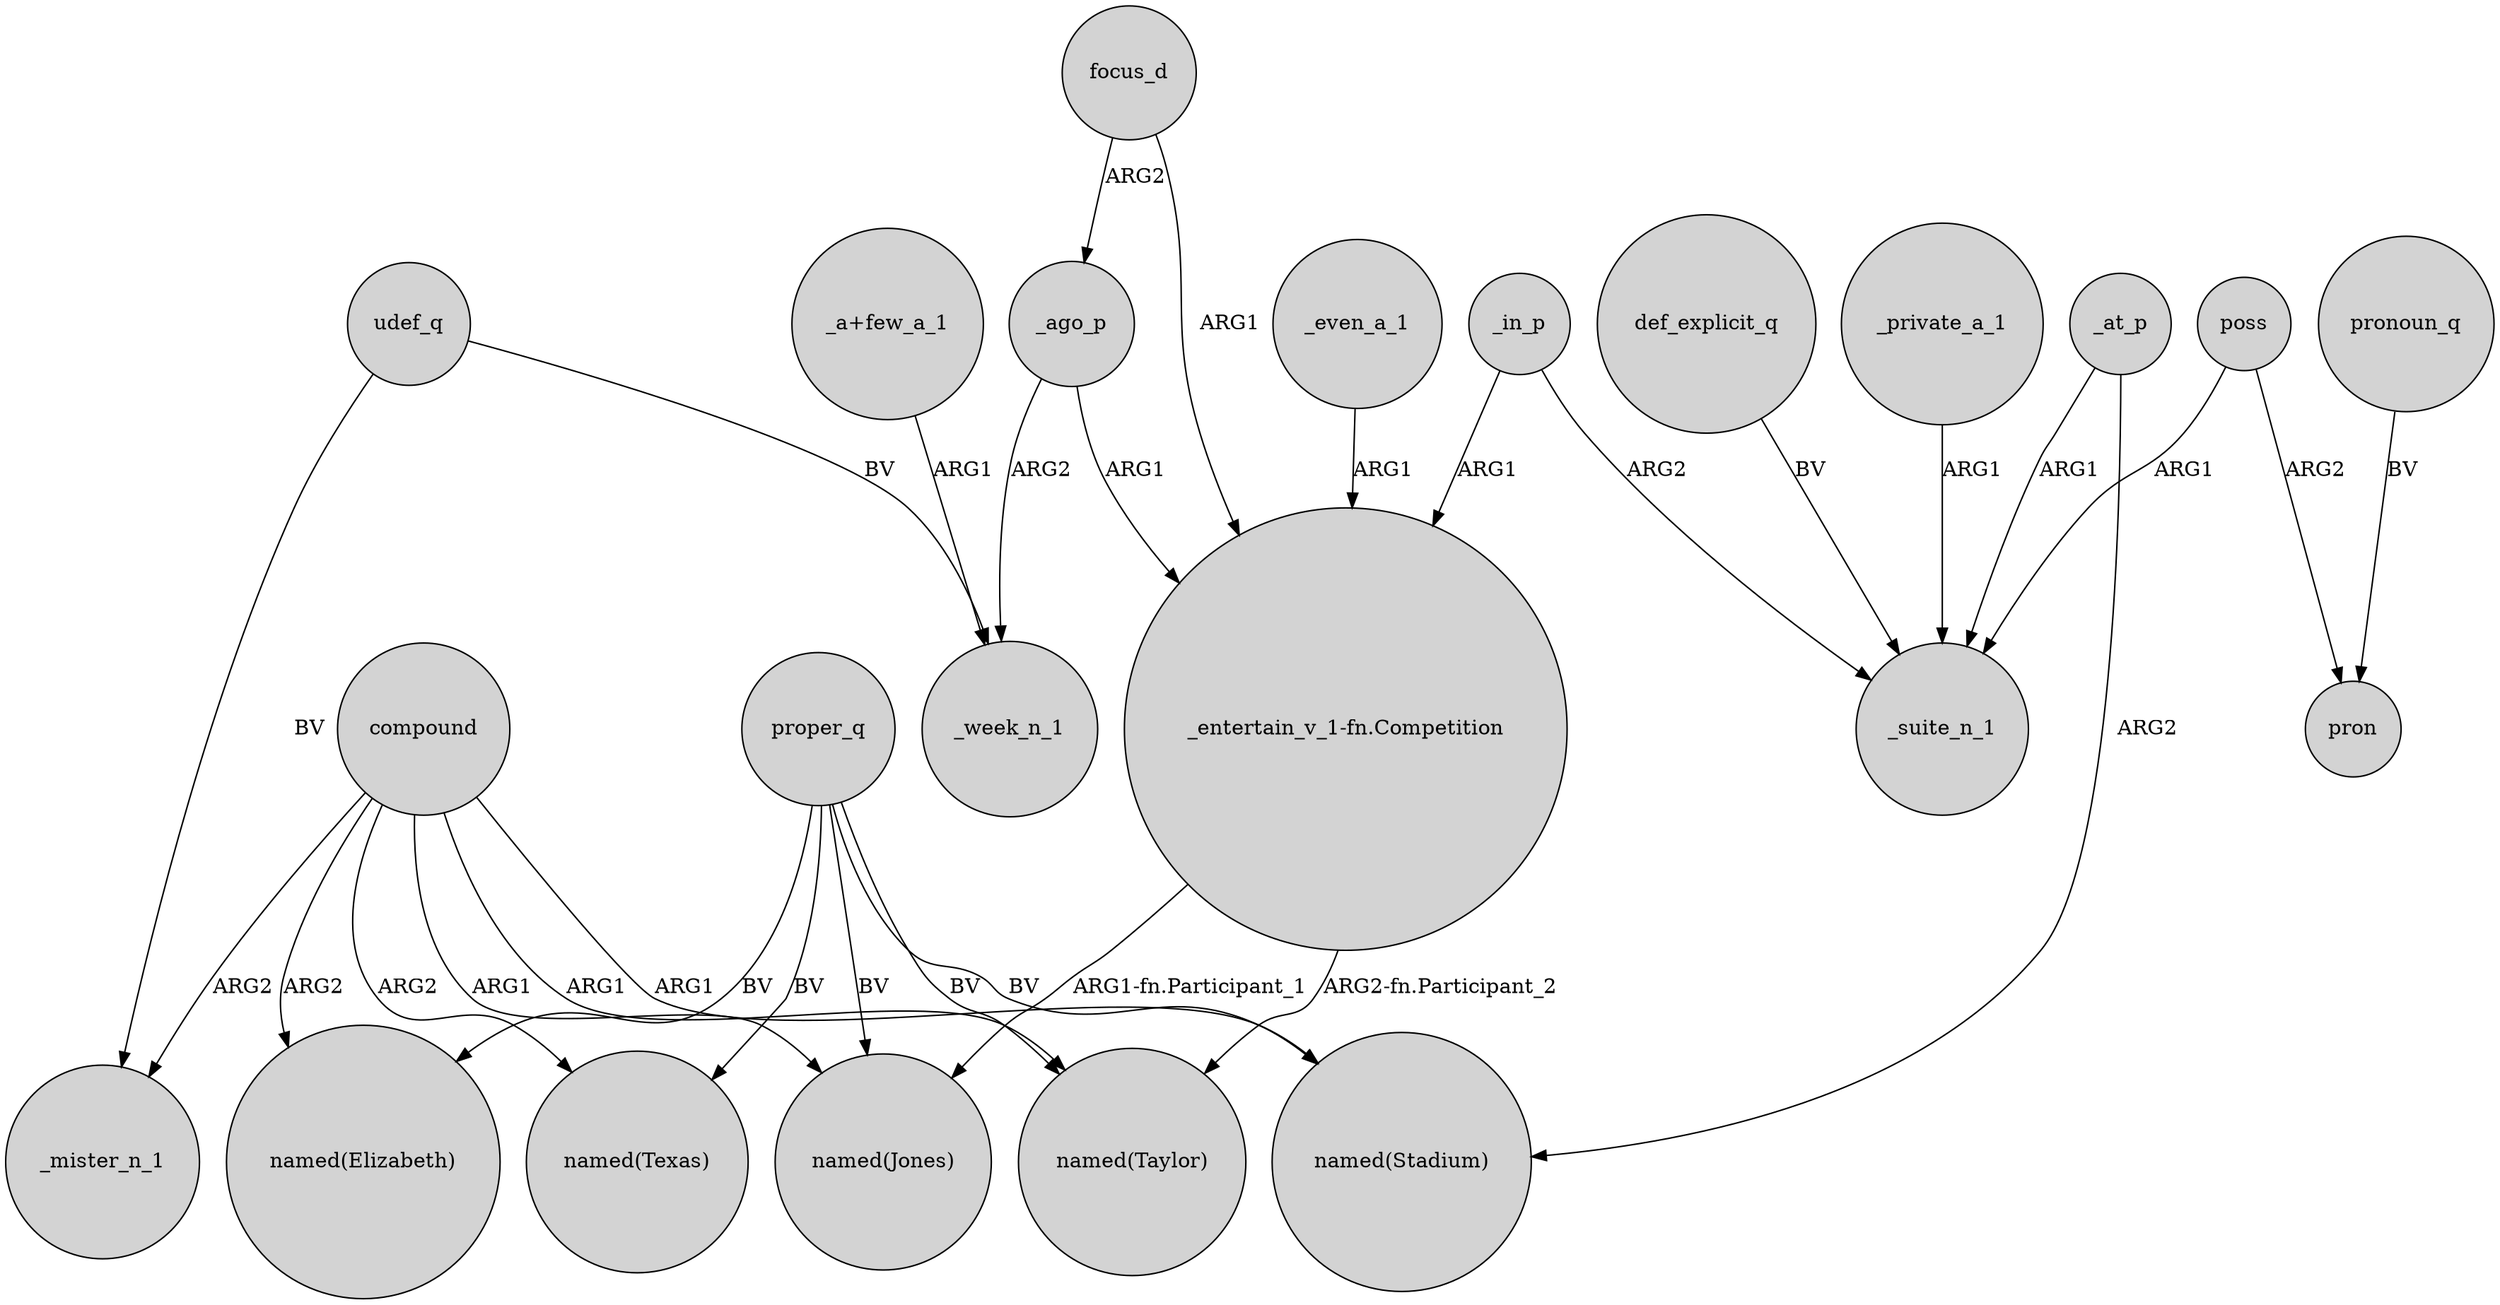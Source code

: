 digraph {
	node [shape=circle style=filled]
	proper_q -> "named(Texas)" [label=BV]
	compound -> _mister_n_1 [label=ARG2]
	compound -> "named(Stadium)" [label=ARG1]
	compound -> "named(Jones)" [label=ARG1]
	_in_p -> "_entertain_v_1-fn.Competition" [label=ARG1]
	proper_q -> "named(Elizabeth)" [label=BV]
	_even_a_1 -> "_entertain_v_1-fn.Competition" [label=ARG1]
	focus_d -> _ago_p [label=ARG2]
	compound -> "named(Texas)" [label=ARG2]
	def_explicit_q -> _suite_n_1 [label=BV]
	proper_q -> "named(Stadium)" [label=BV]
	udef_q -> _mister_n_1 [label=BV]
	proper_q -> "named(Taylor)" [label=BV]
	_ago_p -> "_entertain_v_1-fn.Competition" [label=ARG1]
	pronoun_q -> pron [label=BV]
	_private_a_1 -> _suite_n_1 [label=ARG1]
	udef_q -> _week_n_1 [label=BV]
	_at_p -> _suite_n_1 [label=ARG1]
	poss -> pron [label=ARG2]
	_in_p -> _suite_n_1 [label=ARG2]
	_at_p -> "named(Stadium)" [label=ARG2]
	compound -> "named(Taylor)" [label=ARG1]
	"_entertain_v_1-fn.Competition" -> "named(Jones)" [label="ARG1-fn.Participant_1"]
	focus_d -> "_entertain_v_1-fn.Competition" [label=ARG1]
	proper_q -> "named(Jones)" [label=BV]
	"_entertain_v_1-fn.Competition" -> "named(Taylor)" [label="ARG2-fn.Participant_2"]
	"_a+few_a_1" -> _week_n_1 [label=ARG1]
	compound -> "named(Elizabeth)" [label=ARG2]
	poss -> _suite_n_1 [label=ARG1]
	_ago_p -> _week_n_1 [label=ARG2]
}
